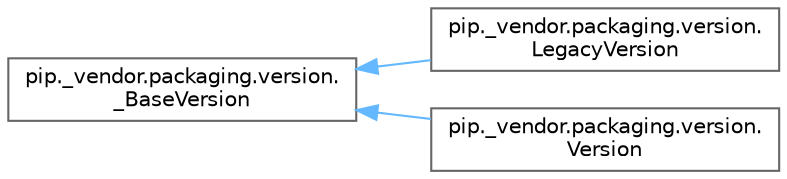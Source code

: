 digraph "Graphical Class Hierarchy"
{
 // LATEX_PDF_SIZE
  bgcolor="transparent";
  edge [fontname=Helvetica,fontsize=10,labelfontname=Helvetica,labelfontsize=10];
  node [fontname=Helvetica,fontsize=10,shape=box,height=0.2,width=0.4];
  rankdir="LR";
  Node0 [id="Node000000",label="pip._vendor.packaging.version.\l_BaseVersion",height=0.2,width=0.4,color="grey40", fillcolor="white", style="filled",URL="$classpip_1_1__vendor_1_1packaging_1_1version_1_1___base_version.html",tooltip=" "];
  Node0 -> Node1 [id="edge2217_Node000000_Node000001",dir="back",color="steelblue1",style="solid",tooltip=" "];
  Node1 [id="Node000001",label="pip._vendor.packaging.version.\lLegacyVersion",height=0.2,width=0.4,color="grey40", fillcolor="white", style="filled",URL="$classpip_1_1__vendor_1_1packaging_1_1version_1_1_legacy_version.html",tooltip=" "];
  Node0 -> Node2 [id="edge2218_Node000000_Node000002",dir="back",color="steelblue1",style="solid",tooltip=" "];
  Node2 [id="Node000002",label="pip._vendor.packaging.version.\lVersion",height=0.2,width=0.4,color="grey40", fillcolor="white", style="filled",URL="$classpip_1_1__vendor_1_1packaging_1_1version_1_1_version.html",tooltip=" "];
}
